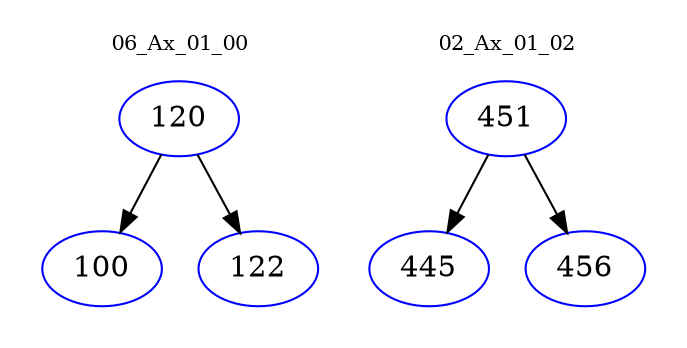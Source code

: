 digraph{
subgraph cluster_0 {
color = white
label = "06_Ax_01_00";
fontsize=10;
T0_120 [label="120", color="blue"]
T0_120 -> T0_100 [color="black"]
T0_100 [label="100", color="blue"]
T0_120 -> T0_122 [color="black"]
T0_122 [label="122", color="blue"]
}
subgraph cluster_1 {
color = white
label = "02_Ax_01_02";
fontsize=10;
T1_451 [label="451", color="blue"]
T1_451 -> T1_445 [color="black"]
T1_445 [label="445", color="blue"]
T1_451 -> T1_456 [color="black"]
T1_456 [label="456", color="blue"]
}
}
